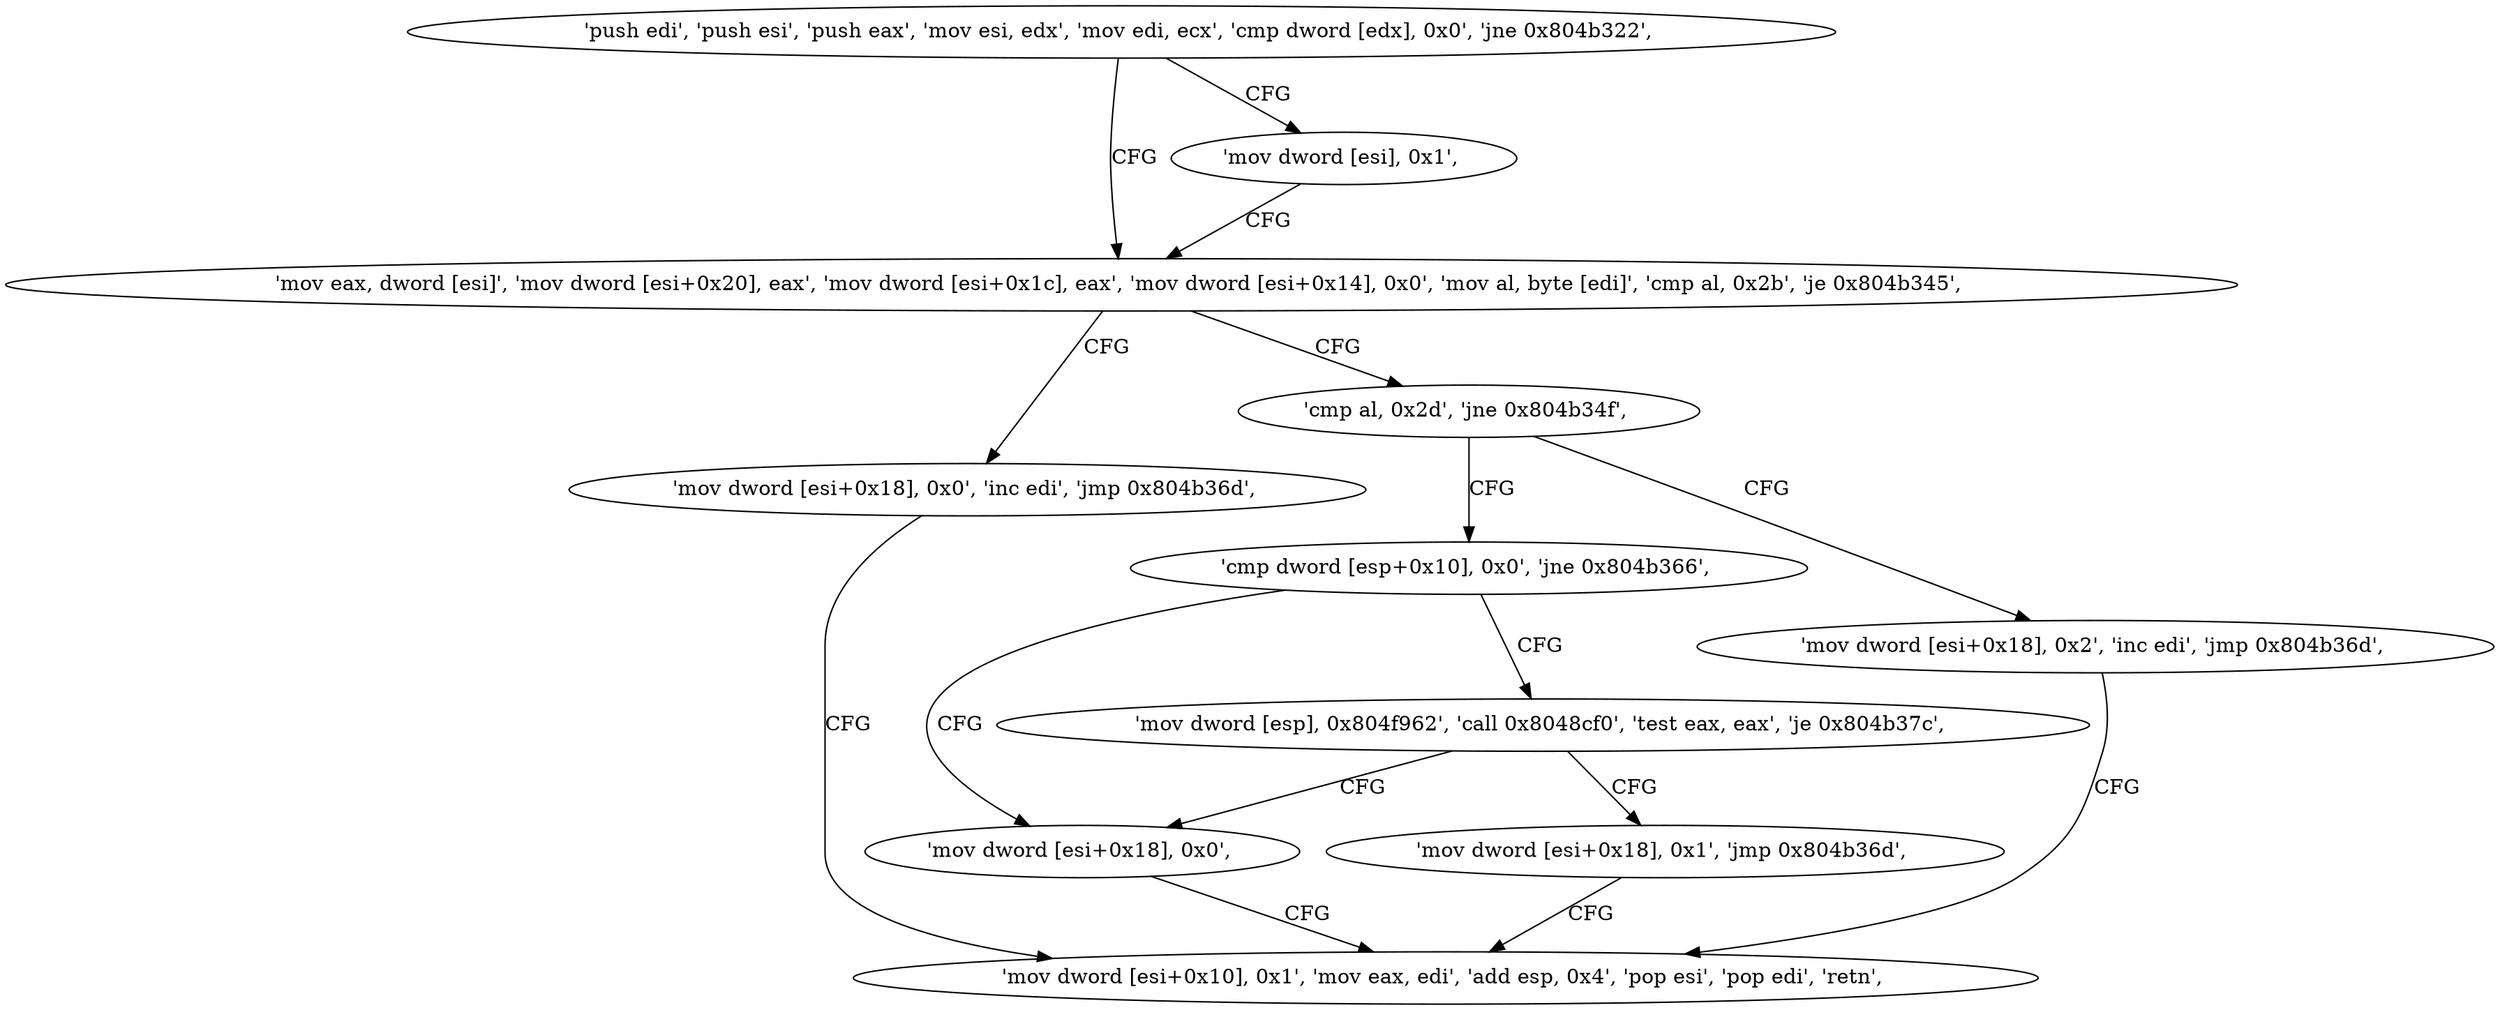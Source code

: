 digraph "func" {
"134525712" [label = "'push edi', 'push esi', 'push eax', 'mov esi, edx', 'mov edi, ecx', 'cmp dword [edx], 0x0', 'jne 0x804b322', " ]
"134525730" [label = "'mov eax, dword [esi]', 'mov dword [esi+0x20], eax', 'mov dword [esi+0x1c], eax', 'mov dword [esi+0x14], 0x0', 'mov al, byte [edi]', 'cmp al, 0x2b', 'je 0x804b345', " ]
"134525724" [label = "'mov dword [esi], 0x1', " ]
"134525765" [label = "'mov dword [esi+0x18], 0x0', 'inc edi', 'jmp 0x804b36d', " ]
"134525751" [label = "'cmp al, 0x2d', 'jne 0x804b34f', " ]
"134525805" [label = "'mov dword [esi+0x10], 0x1', 'mov eax, edi', 'add esp, 0x4', 'pop esi', 'pop edi', 'retn', " ]
"134525775" [label = "'cmp dword [esp+0x10], 0x0', 'jne 0x804b366', " ]
"134525755" [label = "'mov dword [esi+0x18], 0x2', 'inc edi', 'jmp 0x804b36d', " ]
"134525798" [label = "'mov dword [esi+0x18], 0x0', " ]
"134525782" [label = "'mov dword [esp], 0x804f962', 'call 0x8048cf0', 'test eax, eax', 'je 0x804b37c', " ]
"134525820" [label = "'mov dword [esi+0x18], 0x1', 'jmp 0x804b36d', " ]
"134525712" -> "134525730" [ label = "CFG" ]
"134525712" -> "134525724" [ label = "CFG" ]
"134525730" -> "134525765" [ label = "CFG" ]
"134525730" -> "134525751" [ label = "CFG" ]
"134525724" -> "134525730" [ label = "CFG" ]
"134525765" -> "134525805" [ label = "CFG" ]
"134525751" -> "134525775" [ label = "CFG" ]
"134525751" -> "134525755" [ label = "CFG" ]
"134525775" -> "134525798" [ label = "CFG" ]
"134525775" -> "134525782" [ label = "CFG" ]
"134525755" -> "134525805" [ label = "CFG" ]
"134525798" -> "134525805" [ label = "CFG" ]
"134525782" -> "134525820" [ label = "CFG" ]
"134525782" -> "134525798" [ label = "CFG" ]
"134525820" -> "134525805" [ label = "CFG" ]
}
